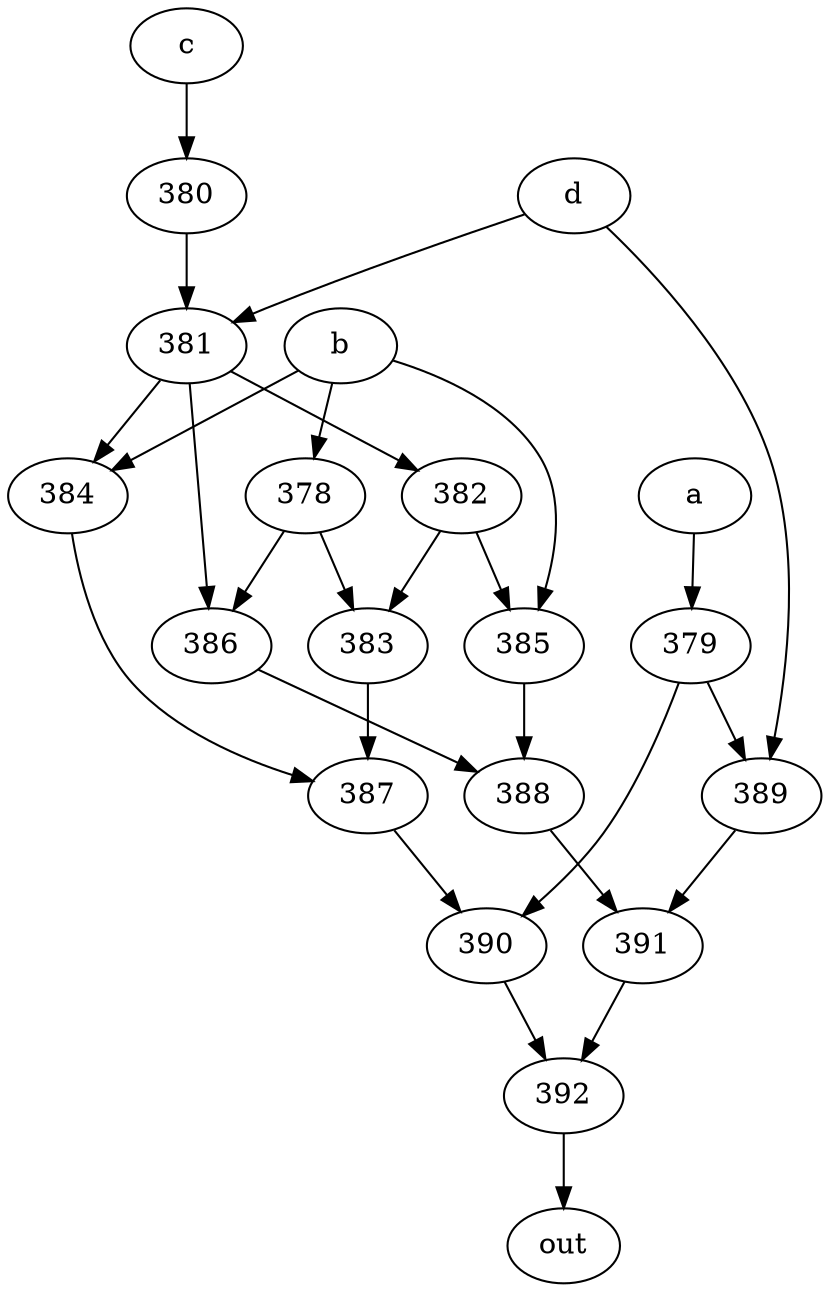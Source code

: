 strict digraph "" {
	392 -> out;
	a -> 379;
	379 -> 389;
	379 -> 390;
	389 -> 391;
	390 -> 392;
	b -> 378;
	b -> 384;
	b -> 385;
	378 -> 383;
	378 -> 386;
	384 -> 387;
	385 -> 388;
	383 -> 387;
	386 -> 388;
	387 -> 390;
	388 -> 391;
	c -> 380;
	380 -> 381;
	381 -> 384;
	381 -> 386;
	381 -> 382;
	d -> 389;
	d -> 381;
	382 -> 385;
	382 -> 383;
	391 -> 392;
}
